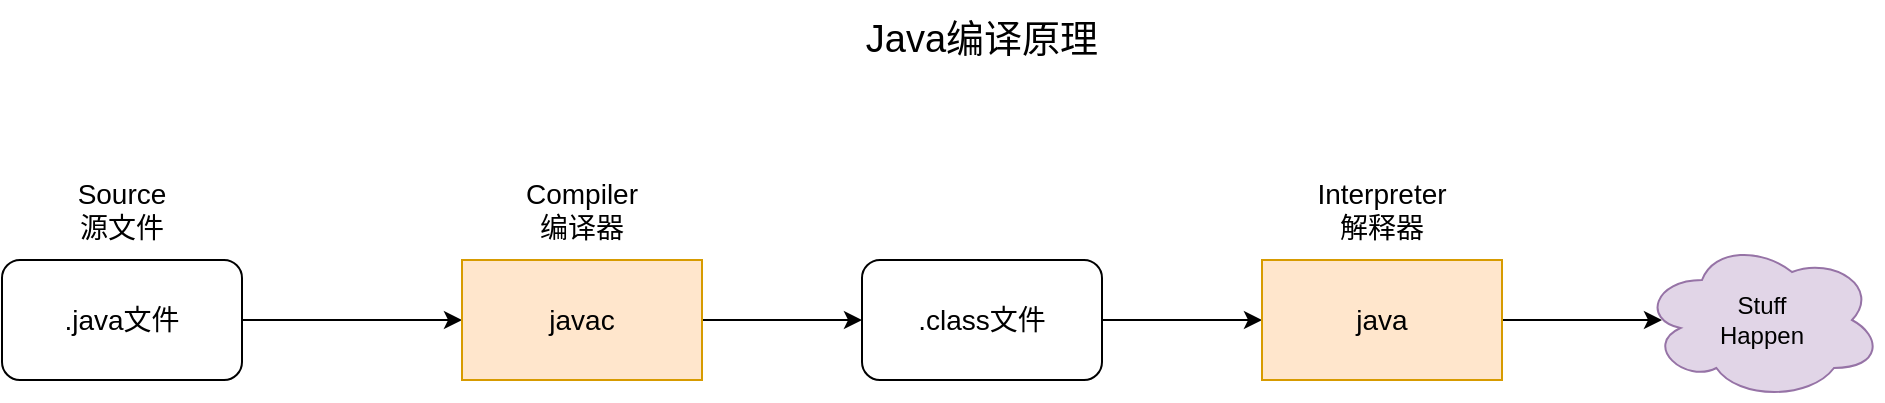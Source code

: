 <mxfile version="24.2.1" type="github">
  <diagram name="第 1 页" id="UDeRGtq3U5ox7HXBpOFV">
    <mxGraphModel dx="1169" dy="526" grid="1" gridSize="10" guides="1" tooltips="1" connect="1" arrows="1" fold="1" page="1" pageScale="1" pageWidth="827" pageHeight="1169" math="0" shadow="0">
      <root>
        <mxCell id="0" />
        <mxCell id="1" parent="0" />
        <mxCell id="ptTPzT1ZMYcfFljfb2KK-1" value="" style="edgeStyle=orthogonalEdgeStyle;rounded=0;orthogonalLoop=1;jettySize=auto;html=1;" edge="1" parent="1" source="ptTPzT1ZMYcfFljfb2KK-2" target="ptTPzT1ZMYcfFljfb2KK-11">
          <mxGeometry relative="1" as="geometry">
            <mxPoint x="60" y="400" as="targetPoint" />
          </mxGeometry>
        </mxCell>
        <mxCell id="ptTPzT1ZMYcfFljfb2KK-2" value="&lt;font style=&quot;font-size: 14px;&quot;&gt;.java文件&lt;/font&gt;" style="rounded=1;whiteSpace=wrap;html=1;" vertex="1" parent="1">
          <mxGeometry x="40" y="230" width="120" height="60" as="geometry" />
        </mxCell>
        <mxCell id="ptTPzT1ZMYcfFljfb2KK-3" value="" style="edgeStyle=orthogonalEdgeStyle;rounded=0;orthogonalLoop=1;jettySize=auto;html=1;" edge="1" parent="1" source="ptTPzT1ZMYcfFljfb2KK-4">
          <mxGeometry relative="1" as="geometry">
            <mxPoint x="670" y="260" as="targetPoint" />
          </mxGeometry>
        </mxCell>
        <mxCell id="ptTPzT1ZMYcfFljfb2KK-4" value="&lt;font style=&quot;font-size: 14px;&quot;&gt;.class文件&lt;/font&gt;" style="whiteSpace=wrap;html=1;rounded=1;" vertex="1" parent="1">
          <mxGeometry x="470" y="230" width="120" height="60" as="geometry" />
        </mxCell>
        <mxCell id="ptTPzT1ZMYcfFljfb2KK-5" value="" style="edgeStyle=orthogonalEdgeStyle;rounded=0;orthogonalLoop=1;jettySize=auto;html=1;" edge="1" parent="1">
          <mxGeometry relative="1" as="geometry">
            <mxPoint x="790" y="260" as="sourcePoint" />
            <mxPoint x="870" y="260" as="targetPoint" />
          </mxGeometry>
        </mxCell>
        <mxCell id="ptTPzT1ZMYcfFljfb2KK-6" value="&lt;font style=&quot;font-size: 14px;&quot;&gt;Compiler编译器&lt;/font&gt;" style="text;html=1;strokeColor=none;fillColor=none;align=center;verticalAlign=middle;whiteSpace=wrap;rounded=0;" vertex="1" parent="1">
          <mxGeometry x="300" y="190" width="60" height="30" as="geometry" />
        </mxCell>
        <mxCell id="ptTPzT1ZMYcfFljfb2KK-7" value="&lt;font style=&quot;font-size: 14px;&quot;&gt;Interpreter&lt;br&gt;解释器&lt;/font&gt;" style="text;html=1;strokeColor=none;fillColor=none;align=center;verticalAlign=middle;whiteSpace=wrap;rounded=0;" vertex="1" parent="1">
          <mxGeometry x="700" y="190" width="60" height="30" as="geometry" />
        </mxCell>
        <mxCell id="ptTPzT1ZMYcfFljfb2KK-8" value="&lt;font style=&quot;font-size: 19px;&quot;&gt;Java编译原理&lt;/font&gt;" style="text;html=1;strokeColor=none;fillColor=none;align=center;verticalAlign=middle;whiteSpace=wrap;rounded=0;" vertex="1" parent="1">
          <mxGeometry x="470" y="100" width="120" height="40" as="geometry" />
        </mxCell>
        <mxCell id="ptTPzT1ZMYcfFljfb2KK-9" value="Stuff&lt;br&gt;Happen" style="ellipse;shape=cloud;whiteSpace=wrap;html=1;fillColor=#e1d5e7;strokeColor=#9673a6;" vertex="1" parent="1">
          <mxGeometry x="860" y="220" width="120" height="80" as="geometry" />
        </mxCell>
        <mxCell id="ptTPzT1ZMYcfFljfb2KK-10" value="" style="edgeStyle=orthogonalEdgeStyle;rounded=0;orthogonalLoop=1;jettySize=auto;html=1;fontFamily=Helvetica;fontSize=12;fontColor=default;" edge="1" parent="1" source="ptTPzT1ZMYcfFljfb2KK-11" target="ptTPzT1ZMYcfFljfb2KK-4">
          <mxGeometry relative="1" as="geometry" />
        </mxCell>
        <mxCell id="ptTPzT1ZMYcfFljfb2KK-11" value="&lt;font style=&quot;font-size: 14px;&quot;&gt;javac&lt;/font&gt;" style="rounded=0;whiteSpace=wrap;html=1;strokeColor=#d79b00;align=center;verticalAlign=middle;fontFamily=Helvetica;fontSize=12;fontColor=default;fillColor=#ffe6cc;" vertex="1" parent="1">
          <mxGeometry x="270" y="230" width="120" height="60" as="geometry" />
        </mxCell>
        <mxCell id="ptTPzT1ZMYcfFljfb2KK-12" value="&lt;font style=&quot;font-size: 14px;&quot;&gt;java&lt;/font&gt;" style="rounded=0;whiteSpace=wrap;html=1;strokeColor=#d79b00;align=center;verticalAlign=middle;fontFamily=Helvetica;fontSize=12;fontColor=default;fillColor=#ffe6cc;" vertex="1" parent="1">
          <mxGeometry x="670" y="230" width="120" height="60" as="geometry" />
        </mxCell>
        <mxCell id="ptTPzT1ZMYcfFljfb2KK-13" value="Source&lt;div style=&quot;font-size: 14px;&quot;&gt;源文件&lt;/div&gt;" style="text;html=1;align=center;verticalAlign=middle;whiteSpace=wrap;rounded=0;fontSize=14;" vertex="1" parent="1">
          <mxGeometry x="70" y="190" width="60" height="30" as="geometry" />
        </mxCell>
      </root>
    </mxGraphModel>
  </diagram>
</mxfile>
